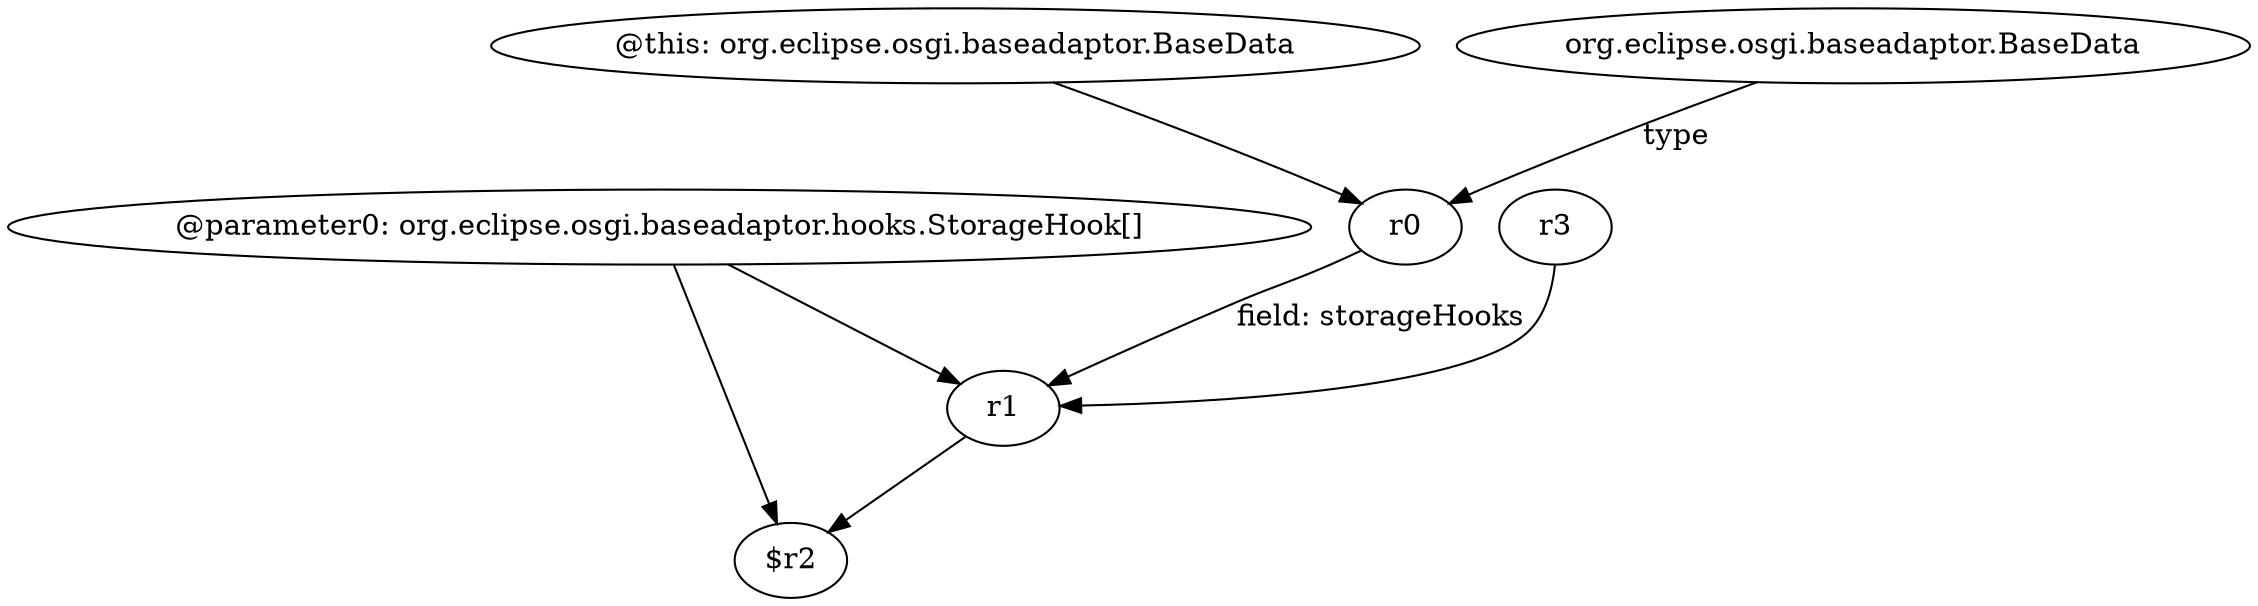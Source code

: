 digraph g {
0[label="@parameter0: org.eclipse.osgi.baseadaptor.hooks.StorageHook[]"]
1[label="$r2"]
0->1[label=""]
2[label="@this: org.eclipse.osgi.baseadaptor.BaseData"]
3[label="r0"]
2->3[label=""]
4[label="r3"]
5[label="r1"]
4->5[label=""]
5->1[label=""]
3->5[label="field: storageHooks"]
6[label="org.eclipse.osgi.baseadaptor.BaseData"]
6->3[label="type"]
0->5[label=""]
}